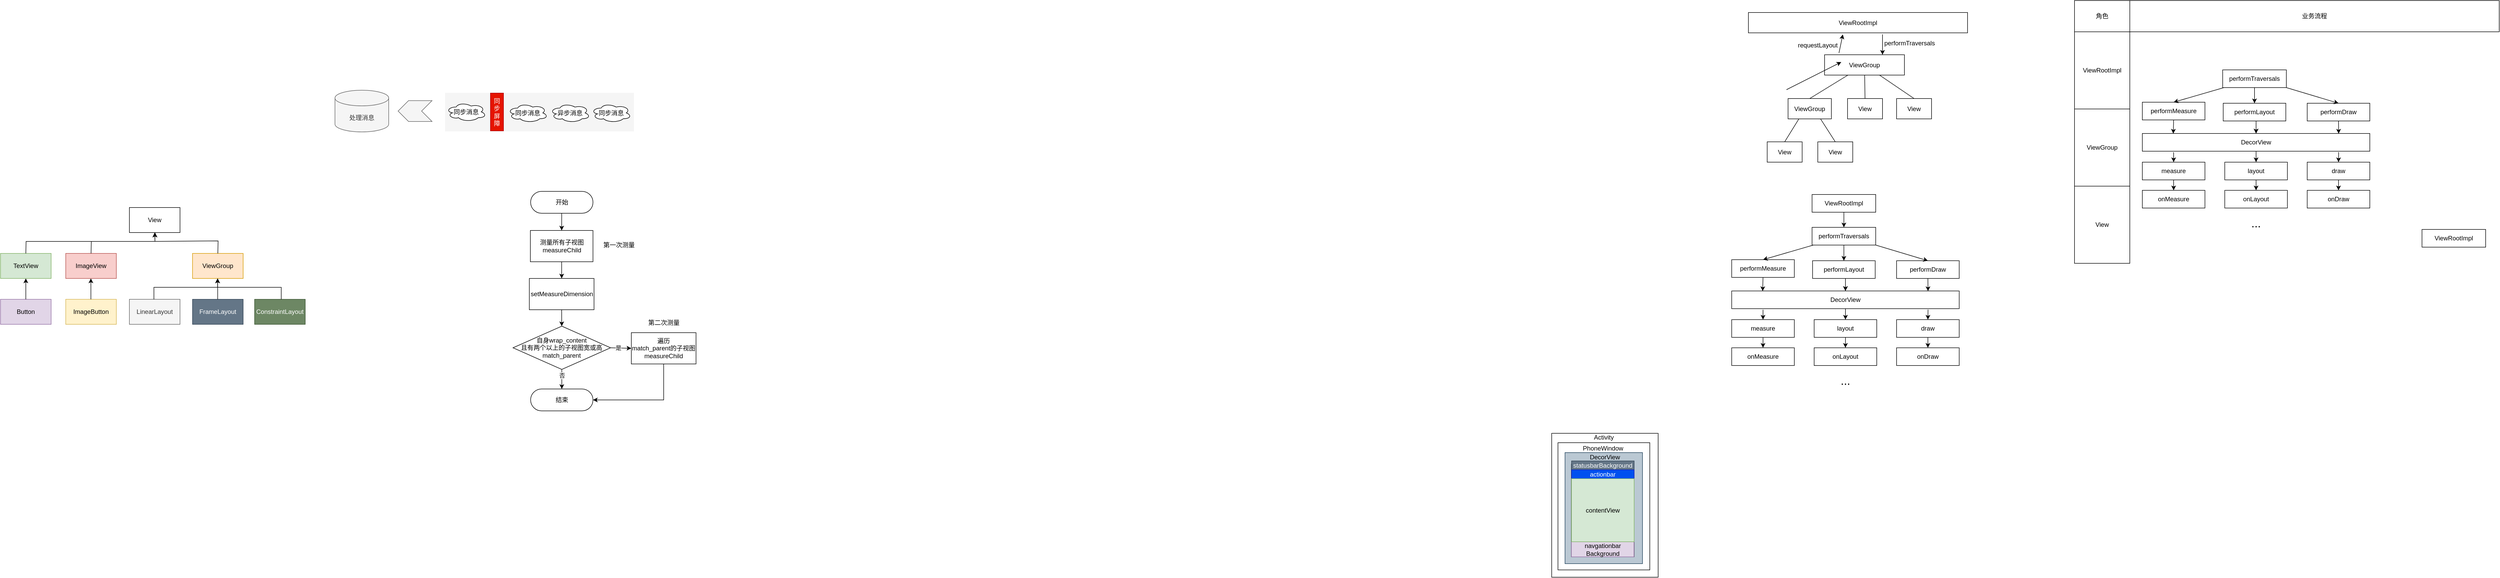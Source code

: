 <mxfile version="24.6.4" type="github">
  <diagram name="第 1 页" id="MxbAoeXQSdqOJM6nVgxZ">
    <mxGraphModel dx="4019" dy="441" grid="0" gridSize="10" guides="1" tooltips="1" connect="1" arrows="1" fold="1" page="0" pageScale="1" pageWidth="827" pageHeight="1169" math="0" shadow="0">
      <root>
        <mxCell id="0" />
        <mxCell id="1" parent="0" />
        <mxCell id="SJIEIkaiyb3l47pEYFMP-7" value="ViewGroup" style="rounded=0;whiteSpace=wrap;html=1;" parent="1" vertex="1">
          <mxGeometry x="412" y="433" width="153" height="39" as="geometry" />
        </mxCell>
        <mxCell id="SJIEIkaiyb3l47pEYFMP-8" value="ViewGroup" style="rounded=0;whiteSpace=wrap;html=1;" parent="1" vertex="1">
          <mxGeometry x="342" y="517" width="83" height="39" as="geometry" />
        </mxCell>
        <mxCell id="SJIEIkaiyb3l47pEYFMP-9" value="View" style="rounded=0;whiteSpace=wrap;html=1;" parent="1" vertex="1">
          <mxGeometry x="456" y="517" width="67" height="39" as="geometry" />
        </mxCell>
        <mxCell id="SJIEIkaiyb3l47pEYFMP-10" value="View" style="rounded=0;whiteSpace=wrap;html=1;" parent="1" vertex="1">
          <mxGeometry x="550" y="517" width="67" height="39" as="geometry" />
        </mxCell>
        <mxCell id="SJIEIkaiyb3l47pEYFMP-11" value="View" style="rounded=0;whiteSpace=wrap;html=1;" parent="1" vertex="1">
          <mxGeometry x="302" y="600" width="67" height="39" as="geometry" />
        </mxCell>
        <mxCell id="SJIEIkaiyb3l47pEYFMP-12" value="View" style="rounded=0;whiteSpace=wrap;html=1;" parent="1" vertex="1">
          <mxGeometry x="399" y="600" width="67" height="39" as="geometry" />
        </mxCell>
        <mxCell id="SJIEIkaiyb3l47pEYFMP-13" value="" style="endArrow=none;html=1;rounded=0;exitX=0.5;exitY=0;exitDx=0;exitDy=0;" parent="1" source="SJIEIkaiyb3l47pEYFMP-8" target="SJIEIkaiyb3l47pEYFMP-7" edge="1">
          <mxGeometry width="50" height="50" relative="1" as="geometry">
            <mxPoint x="455" y="534" as="sourcePoint" />
            <mxPoint x="505" y="475" as="targetPoint" />
          </mxGeometry>
        </mxCell>
        <mxCell id="SJIEIkaiyb3l47pEYFMP-14" value="" style="endArrow=none;html=1;rounded=0;exitX=0.5;exitY=0;exitDx=0;exitDy=0;" parent="1" source="SJIEIkaiyb3l47pEYFMP-9" target="SJIEIkaiyb3l47pEYFMP-7" edge="1">
          <mxGeometry width="50" height="50" relative="1" as="geometry">
            <mxPoint x="356" y="527" as="sourcePoint" />
            <mxPoint x="455" y="482" as="targetPoint" />
          </mxGeometry>
        </mxCell>
        <mxCell id="SJIEIkaiyb3l47pEYFMP-15" value="" style="endArrow=none;html=1;rounded=0;exitX=0.5;exitY=0;exitDx=0;exitDy=0;" parent="1" source="SJIEIkaiyb3l47pEYFMP-10" target="SJIEIkaiyb3l47pEYFMP-7" edge="1">
          <mxGeometry width="50" height="50" relative="1" as="geometry">
            <mxPoint x="366" y="537" as="sourcePoint" />
            <mxPoint x="465" y="492" as="targetPoint" />
          </mxGeometry>
        </mxCell>
        <mxCell id="SJIEIkaiyb3l47pEYFMP-16" value="" style="endArrow=none;html=1;rounded=0;exitX=0.5;exitY=0;exitDx=0;exitDy=0;entryX=0.25;entryY=1;entryDx=0;entryDy=0;" parent="1" source="SJIEIkaiyb3l47pEYFMP-11" target="SJIEIkaiyb3l47pEYFMP-8" edge="1">
          <mxGeometry width="50" height="50" relative="1" as="geometry">
            <mxPoint x="527" y="527" as="sourcePoint" />
            <mxPoint x="520" y="484" as="targetPoint" />
          </mxGeometry>
        </mxCell>
        <mxCell id="SJIEIkaiyb3l47pEYFMP-17" value="" style="endArrow=none;html=1;rounded=0;exitX=0.5;exitY=0;exitDx=0;exitDy=0;entryX=0.75;entryY=1;entryDx=0;entryDy=0;" parent="1" source="SJIEIkaiyb3l47pEYFMP-12" target="SJIEIkaiyb3l47pEYFMP-8" edge="1">
          <mxGeometry width="50" height="50" relative="1" as="geometry">
            <mxPoint x="537" y="537" as="sourcePoint" />
            <mxPoint x="530" y="494" as="targetPoint" />
          </mxGeometry>
        </mxCell>
        <mxCell id="SJIEIkaiyb3l47pEYFMP-19" value="ViewRootImpl" style="rounded=0;whiteSpace=wrap;html=1;" parent="1" vertex="1">
          <mxGeometry x="266" y="352" width="420" height="39" as="geometry" />
        </mxCell>
        <mxCell id="SJIEIkaiyb3l47pEYFMP-52" value="" style="edgeStyle=orthogonalEdgeStyle;rounded=0;orthogonalLoop=1;jettySize=auto;html=1;" parent="1" source="SJIEIkaiyb3l47pEYFMP-27" target="SJIEIkaiyb3l47pEYFMP-44" edge="1">
          <mxGeometry relative="1" as="geometry" />
        </mxCell>
        <mxCell id="SJIEIkaiyb3l47pEYFMP-27" value="performTraversals" style="rounded=0;whiteSpace=wrap;html=1;" parent="1" vertex="1">
          <mxGeometry x="388" y="764" width="122" height="34" as="geometry" />
        </mxCell>
        <mxCell id="SJIEIkaiyb3l47pEYFMP-28" value="performMeasure" style="rounded=0;whiteSpace=wrap;html=1;" parent="1" vertex="1">
          <mxGeometry x="234" y="826" width="120" height="34" as="geometry" />
        </mxCell>
        <mxCell id="SJIEIkaiyb3l47pEYFMP-30" value="measure" style="rounded=0;whiteSpace=wrap;html=1;" parent="1" vertex="1">
          <mxGeometry x="234" y="941" width="120" height="34" as="geometry" />
        </mxCell>
        <mxCell id="SJIEIkaiyb3l47pEYFMP-31" value="onMeasure" style="rounded=0;whiteSpace=wrap;html=1;" parent="1" vertex="1">
          <mxGeometry x="234" y="995" width="120" height="34" as="geometry" />
        </mxCell>
        <mxCell id="SJIEIkaiyb3l47pEYFMP-32" value="" style="endArrow=classic;html=1;rounded=0;entryX=0.5;entryY=0;entryDx=0;entryDy=0;" parent="1" source="SJIEIkaiyb3l47pEYFMP-27" target="SJIEIkaiyb3l47pEYFMP-28" edge="1">
          <mxGeometry width="50" height="50" relative="1" as="geometry">
            <mxPoint x="393" y="876" as="sourcePoint" />
            <mxPoint x="443" y="826" as="targetPoint" />
          </mxGeometry>
        </mxCell>
        <mxCell id="SJIEIkaiyb3l47pEYFMP-33" value="performLayout" style="rounded=0;whiteSpace=wrap;html=1;" parent="1" vertex="1">
          <mxGeometry x="389" y="828" width="120" height="34" as="geometry" />
        </mxCell>
        <mxCell id="SJIEIkaiyb3l47pEYFMP-34" value="layout" style="rounded=0;whiteSpace=wrap;html=1;" parent="1" vertex="1">
          <mxGeometry x="392" y="941" width="120" height="34" as="geometry" />
        </mxCell>
        <mxCell id="SJIEIkaiyb3l47pEYFMP-35" value="onLayout" style="rounded=0;whiteSpace=wrap;html=1;" parent="1" vertex="1">
          <mxGeometry x="392" y="995" width="120" height="34" as="geometry" />
        </mxCell>
        <mxCell id="SJIEIkaiyb3l47pEYFMP-36" value="performDraw" style="rounded=0;whiteSpace=wrap;html=1;" parent="1" vertex="1">
          <mxGeometry x="550" y="828" width="120" height="34" as="geometry" />
        </mxCell>
        <mxCell id="SJIEIkaiyb3l47pEYFMP-37" value="draw" style="rounded=0;whiteSpace=wrap;html=1;" parent="1" vertex="1">
          <mxGeometry x="550" y="941" width="120" height="34" as="geometry" />
        </mxCell>
        <mxCell id="SJIEIkaiyb3l47pEYFMP-38" value="onDraw" style="rounded=0;whiteSpace=wrap;html=1;" parent="1" vertex="1">
          <mxGeometry x="550" y="995" width="120" height="34" as="geometry" />
        </mxCell>
        <mxCell id="SJIEIkaiyb3l47pEYFMP-39" value="" style="endArrow=classic;html=1;rounded=0;exitX=0.5;exitY=1;exitDx=0;exitDy=0;" parent="1" source="SJIEIkaiyb3l47pEYFMP-30" target="SJIEIkaiyb3l47pEYFMP-31" edge="1">
          <mxGeometry width="50" height="50" relative="1" as="geometry">
            <mxPoint x="174" y="1131" as="sourcePoint" />
            <mxPoint x="224" y="1081" as="targetPoint" />
          </mxGeometry>
        </mxCell>
        <mxCell id="SJIEIkaiyb3l47pEYFMP-40" value="" style="endArrow=classic;html=1;rounded=0;exitX=0.5;exitY=1;exitDx=0;exitDy=0;entryX=0.5;entryY=0;entryDx=0;entryDy=0;" parent="1" source="SJIEIkaiyb3l47pEYFMP-34" target="SJIEIkaiyb3l47pEYFMP-35" edge="1">
          <mxGeometry width="50" height="50" relative="1" as="geometry">
            <mxPoint x="304" y="983" as="sourcePoint" />
            <mxPoint x="304" y="1015" as="targetPoint" />
          </mxGeometry>
        </mxCell>
        <mxCell id="SJIEIkaiyb3l47pEYFMP-41" value="" style="endArrow=classic;html=1;rounded=0;exitX=0.5;exitY=1;exitDx=0;exitDy=0;entryX=0.5;entryY=0;entryDx=0;entryDy=0;" parent="1" source="SJIEIkaiyb3l47pEYFMP-37" target="SJIEIkaiyb3l47pEYFMP-38" edge="1">
          <mxGeometry width="50" height="50" relative="1" as="geometry">
            <mxPoint x="314" y="993" as="sourcePoint" />
            <mxPoint x="314" y="1025" as="targetPoint" />
          </mxGeometry>
        </mxCell>
        <mxCell id="SJIEIkaiyb3l47pEYFMP-42" value="" style="endArrow=classic;html=1;rounded=0;exitX=0.5;exitY=1;exitDx=0;exitDy=0;entryX=0.5;entryY=0;entryDx=0;entryDy=0;" parent="1" source="SJIEIkaiyb3l47pEYFMP-27" target="SJIEIkaiyb3l47pEYFMP-33" edge="1">
          <mxGeometry width="50" height="50" relative="1" as="geometry">
            <mxPoint x="324" y="948" as="sourcePoint" />
            <mxPoint x="452" y="828" as="targetPoint" />
          </mxGeometry>
        </mxCell>
        <mxCell id="SJIEIkaiyb3l47pEYFMP-43" value="" style="endArrow=classic;html=1;rounded=0;exitX=1;exitY=1;exitDx=0;exitDy=0;entryX=0.5;entryY=0;entryDx=0;entryDy=0;" parent="1" source="SJIEIkaiyb3l47pEYFMP-27" target="SJIEIkaiyb3l47pEYFMP-36" edge="1">
          <mxGeometry width="50" height="50" relative="1" as="geometry">
            <mxPoint x="334" y="958" as="sourcePoint" />
            <mxPoint x="334" y="990" as="targetPoint" />
          </mxGeometry>
        </mxCell>
        <mxCell id="SJIEIkaiyb3l47pEYFMP-44" value="DecorView" style="rounded=0;whiteSpace=wrap;html=1;" parent="1" vertex="1">
          <mxGeometry x="234" y="886" width="436" height="34" as="geometry" />
        </mxCell>
        <mxCell id="SJIEIkaiyb3l47pEYFMP-45" value="" style="endArrow=classic;html=1;rounded=0;entryX=0.5;entryY=0;entryDx=0;entryDy=0;" parent="1" target="SJIEIkaiyb3l47pEYFMP-30" edge="1">
          <mxGeometry width="50" height="50" relative="1" as="geometry">
            <mxPoint x="294" y="922" as="sourcePoint" />
            <mxPoint x="304" y="827" as="targetPoint" />
          </mxGeometry>
        </mxCell>
        <mxCell id="SJIEIkaiyb3l47pEYFMP-46" value="" style="endArrow=classic;html=1;rounded=0;exitX=0.5;exitY=1;exitDx=0;exitDy=0;" parent="1" source="SJIEIkaiyb3l47pEYFMP-44" target="SJIEIkaiyb3l47pEYFMP-34" edge="1">
          <mxGeometry width="50" height="50" relative="1" as="geometry">
            <mxPoint x="462" y="791" as="sourcePoint" />
            <mxPoint x="462" y="829" as="targetPoint" />
          </mxGeometry>
        </mxCell>
        <mxCell id="SJIEIkaiyb3l47pEYFMP-47" value="" style="endArrow=classic;html=1;rounded=0;exitX=0.863;exitY=1.053;exitDx=0;exitDy=0;entryX=0.5;entryY=0;entryDx=0;entryDy=0;exitPerimeter=0;" parent="1" source="SJIEIkaiyb3l47pEYFMP-44" target="SJIEIkaiyb3l47pEYFMP-37" edge="1">
          <mxGeometry width="50" height="50" relative="1" as="geometry">
            <mxPoint x="472" y="801" as="sourcePoint" />
            <mxPoint x="472" y="839" as="targetPoint" />
          </mxGeometry>
        </mxCell>
        <mxCell id="SJIEIkaiyb3l47pEYFMP-48" value="" style="endArrow=classic;html=1;rounded=0;exitX=0.5;exitY=1;exitDx=0;exitDy=0;entryX=0.136;entryY=0.008;entryDx=0;entryDy=0;entryPerimeter=0;" parent="1" source="SJIEIkaiyb3l47pEYFMP-28" target="SJIEIkaiyb3l47pEYFMP-44" edge="1">
          <mxGeometry width="50" height="50" relative="1" as="geometry">
            <mxPoint x="393" y="895" as="sourcePoint" />
            <mxPoint x="294.604" y="893.932" as="targetPoint" />
          </mxGeometry>
        </mxCell>
        <mxCell id="SJIEIkaiyb3l47pEYFMP-49" value="" style="endArrow=classic;html=1;rounded=0;entryX=0.5;entryY=0;entryDx=0;entryDy=0;" parent="1" target="SJIEIkaiyb3l47pEYFMP-44" edge="1">
          <mxGeometry width="50" height="50" relative="1" as="geometry">
            <mxPoint x="452" y="862" as="sourcePoint" />
            <mxPoint x="452" y="893" as="targetPoint" />
          </mxGeometry>
        </mxCell>
        <mxCell id="SJIEIkaiyb3l47pEYFMP-50" value="" style="endArrow=classic;html=1;rounded=0;exitX=0.863;exitY=1.053;exitDx=0;exitDy=0;exitPerimeter=0;entryX=0.863;entryY=0.008;entryDx=0;entryDy=0;entryPerimeter=0;" parent="1" target="SJIEIkaiyb3l47pEYFMP-44" edge="1">
          <mxGeometry width="50" height="50" relative="1" as="geometry">
            <mxPoint x="610" y="862" as="sourcePoint" />
            <mxPoint x="610" y="895" as="targetPoint" />
          </mxGeometry>
        </mxCell>
        <mxCell id="SJIEIkaiyb3l47pEYFMP-51" value="ViewRootImpl" style="rounded=0;whiteSpace=wrap;html=1;" parent="1" vertex="1">
          <mxGeometry x="388" y="701" width="122" height="34" as="geometry" />
        </mxCell>
        <mxCell id="SJIEIkaiyb3l47pEYFMP-53" value="" style="endArrow=classic;html=1;rounded=0;entryX=0.5;entryY=0;entryDx=0;entryDy=0;" parent="1" target="SJIEIkaiyb3l47pEYFMP-27" edge="1">
          <mxGeometry width="50" height="50" relative="1" as="geometry">
            <mxPoint x="449" y="735" as="sourcePoint" />
            <mxPoint x="448.71" y="761" as="targetPoint" />
          </mxGeometry>
        </mxCell>
        <mxCell id="SJIEIkaiyb3l47pEYFMP-54" value="&lt;font style=&quot;font-size: 22px;&quot;&gt;...&lt;/font&gt;" style="text;strokeColor=none;align=center;fillColor=none;html=1;verticalAlign=middle;whiteSpace=wrap;rounded=0;" parent="1" vertex="1">
          <mxGeometry x="409" y="1039" width="86" height="40" as="geometry" />
        </mxCell>
        <mxCell id="SJIEIkaiyb3l47pEYFMP-57" value="" style="rounded=0;whiteSpace=wrap;html=1;" parent="1" vertex="1">
          <mxGeometry x="-111" y="1159" width="204" height="276" as="geometry" />
        </mxCell>
        <mxCell id="SJIEIkaiyb3l47pEYFMP-58" value="Activity" style="text;strokeColor=none;align=center;fillColor=none;html=1;verticalAlign=middle;whiteSpace=wrap;rounded=0;" parent="1" vertex="1">
          <mxGeometry x="-41" y="1152" width="60" height="30" as="geometry" />
        </mxCell>
        <mxCell id="SJIEIkaiyb3l47pEYFMP-55" value="" style="rounded=0;whiteSpace=wrap;html=1;" parent="1" vertex="1">
          <mxGeometry x="-99" y="1177" width="176" height="244" as="geometry" />
        </mxCell>
        <mxCell id="SJIEIkaiyb3l47pEYFMP-59" value="" style="rounded=0;whiteSpace=wrap;html=1;fillColor=#bac8d3;strokeColor=#23445d;" parent="1" vertex="1">
          <mxGeometry x="-85.5" y="1196" width="148.5" height="213" as="geometry" />
        </mxCell>
        <mxCell id="SJIEIkaiyb3l47pEYFMP-60" value="PhoneWindow" style="text;strokeColor=none;align=center;fillColor=none;html=1;verticalAlign=middle;whiteSpace=wrap;rounded=0;" parent="1" vertex="1">
          <mxGeometry x="-55.5" y="1177" width="84.5" height="22" as="geometry" />
        </mxCell>
        <mxCell id="SJIEIkaiyb3l47pEYFMP-61" value="DecorView" style="text;strokeColor=none;align=center;fillColor=none;html=1;verticalAlign=middle;whiteSpace=wrap;rounded=0;" parent="1" vertex="1">
          <mxGeometry x="-39" y="1196" width="60" height="18" as="geometry" />
        </mxCell>
        <mxCell id="SJIEIkaiyb3l47pEYFMP-62" value="" style="rounded=0;whiteSpace=wrap;html=1;" parent="1" vertex="1">
          <mxGeometry x="-73.25" y="1218" width="120.25" height="178" as="geometry" />
        </mxCell>
        <mxCell id="SJIEIkaiyb3l47pEYFMP-63" value="statusbarBackground" style="rounded=0;whiteSpace=wrap;html=1;fillColor=#647687;fontColor=#ffffff;strokeColor=#314354;" parent="1" vertex="1">
          <mxGeometry x="-73" y="1212" width="120" height="17" as="geometry" />
        </mxCell>
        <mxCell id="SJIEIkaiyb3l47pEYFMP-64" value="navgationbar&lt;br&gt;Background" style="rounded=0;whiteSpace=wrap;html=1;fillColor=#e1d5e7;strokeColor=#9673a6;" parent="1" vertex="1">
          <mxGeometry x="-73.25" y="1367" width="120" height="29" as="geometry" />
        </mxCell>
        <mxCell id="SJIEIkaiyb3l47pEYFMP-65" value="actionbar" style="rounded=0;whiteSpace=wrap;html=1;fillColor=#0050ef;fontColor=#ffffff;strokeColor=#001DBC;" parent="1" vertex="1">
          <mxGeometry x="-73" y="1229" width="120" height="17" as="geometry" />
        </mxCell>
        <mxCell id="SJIEIkaiyb3l47pEYFMP-66" value="contentView" style="rounded=0;whiteSpace=wrap;html=1;fillColor=#d5e8d4;strokeColor=#82b366;" parent="1" vertex="1">
          <mxGeometry x="-73" y="1246" width="120" height="121" as="geometry" />
        </mxCell>
        <mxCell id="SJIEIkaiyb3l47pEYFMP-68" value="" style="endArrow=none;html=1;rounded=0;verticalAlign=middle;endFill=0;startArrow=classic;startFill=1;" parent="1" edge="1">
          <mxGeometry width="50" height="50" relative="1" as="geometry">
            <mxPoint x="523" y="433" as="sourcePoint" />
            <mxPoint x="523" y="394" as="targetPoint" />
          </mxGeometry>
        </mxCell>
        <mxCell id="SJIEIkaiyb3l47pEYFMP-67" value="" style="endArrow=classic;html=1;rounded=0;" parent="1" edge="1">
          <mxGeometry width="50" height="50" relative="1" as="geometry">
            <mxPoint x="339" y="500" as="sourcePoint" />
            <mxPoint x="444" y="447" as="targetPoint" />
          </mxGeometry>
        </mxCell>
        <mxCell id="SJIEIkaiyb3l47pEYFMP-69" value="" style="endArrow=classic;html=1;rounded=0;exitX=0.18;exitY=-0.085;exitDx=0;exitDy=0;exitPerimeter=0;" parent="1" source="SJIEIkaiyb3l47pEYFMP-7" edge="1">
          <mxGeometry width="50" height="50" relative="1" as="geometry">
            <mxPoint x="446.54" y="431.685" as="sourcePoint" />
            <mxPoint x="447" y="394" as="targetPoint" />
          </mxGeometry>
        </mxCell>
        <mxCell id="SJIEIkaiyb3l47pEYFMP-71" value="performTraversals" style="text;strokeColor=none;align=center;fillColor=none;html=1;verticalAlign=middle;whiteSpace=wrap;rounded=0;" parent="1" vertex="1">
          <mxGeometry x="545" y="396" width="60" height="30" as="geometry" />
        </mxCell>
        <mxCell id="SJIEIkaiyb3l47pEYFMP-72" value="requestLayout" style="text;strokeColor=none;align=center;fillColor=none;html=1;verticalAlign=middle;whiteSpace=wrap;rounded=0;" parent="1" vertex="1">
          <mxGeometry x="369" y="400" width="60" height="30" as="geometry" />
        </mxCell>
        <mxCell id="SJIEIkaiyb3l47pEYFMP-74" value="角色" style="whiteSpace=wrap;html=1;" parent="1" vertex="1">
          <mxGeometry x="891" y="329" width="106" height="60" as="geometry" />
        </mxCell>
        <mxCell id="SJIEIkaiyb3l47pEYFMP-75" value="ViewRootImpl" style="whiteSpace=wrap;html=1;" parent="1" vertex="1">
          <mxGeometry x="891" y="389" width="106" height="148" as="geometry" />
        </mxCell>
        <mxCell id="SJIEIkaiyb3l47pEYFMP-76" value="ViewGroup" style="whiteSpace=wrap;html=1;" parent="1" vertex="1">
          <mxGeometry x="891" y="537" width="106" height="148" as="geometry" />
        </mxCell>
        <mxCell id="SJIEIkaiyb3l47pEYFMP-77" value="View" style="whiteSpace=wrap;html=1;" parent="1" vertex="1">
          <mxGeometry x="891" y="685" width="106" height="148" as="geometry" />
        </mxCell>
        <mxCell id="SJIEIkaiyb3l47pEYFMP-78" value="业务流程" style="whiteSpace=wrap;html=1;" parent="1" vertex="1">
          <mxGeometry x="997" y="329" width="708" height="60" as="geometry" />
        </mxCell>
        <mxCell id="SJIEIkaiyb3l47pEYFMP-81" value="" style="edgeStyle=orthogonalEdgeStyle;rounded=0;orthogonalLoop=1;jettySize=auto;html=1;" parent="1" source="SJIEIkaiyb3l47pEYFMP-82" target="SJIEIkaiyb3l47pEYFMP-98" edge="1">
          <mxGeometry relative="1" as="geometry" />
        </mxCell>
        <mxCell id="SJIEIkaiyb3l47pEYFMP-82" value="performTraversals" style="rounded=0;whiteSpace=wrap;html=1;" parent="1" vertex="1">
          <mxGeometry x="1175" y="462" width="122" height="34" as="geometry" />
        </mxCell>
        <mxCell id="SJIEIkaiyb3l47pEYFMP-83" value="performMeasure" style="rounded=0;whiteSpace=wrap;html=1;" parent="1" vertex="1">
          <mxGeometry x="1021" y="524" width="120" height="34" as="geometry" />
        </mxCell>
        <mxCell id="SJIEIkaiyb3l47pEYFMP-84" value="measure" style="rounded=0;whiteSpace=wrap;html=1;" parent="1" vertex="1">
          <mxGeometry x="1021" y="639" width="120" height="34" as="geometry" />
        </mxCell>
        <mxCell id="SJIEIkaiyb3l47pEYFMP-85" value="onMeasure" style="rounded=0;whiteSpace=wrap;html=1;" parent="1" vertex="1">
          <mxGeometry x="1021" y="693" width="120" height="34" as="geometry" />
        </mxCell>
        <mxCell id="SJIEIkaiyb3l47pEYFMP-86" value="" style="endArrow=classic;html=1;rounded=0;entryX=0.5;entryY=0;entryDx=0;entryDy=0;" parent="1" source="SJIEIkaiyb3l47pEYFMP-82" target="SJIEIkaiyb3l47pEYFMP-83" edge="1">
          <mxGeometry width="50" height="50" relative="1" as="geometry">
            <mxPoint x="1180" y="574" as="sourcePoint" />
            <mxPoint x="1230" y="524" as="targetPoint" />
          </mxGeometry>
        </mxCell>
        <mxCell id="SJIEIkaiyb3l47pEYFMP-87" value="performLayout" style="rounded=0;whiteSpace=wrap;html=1;" parent="1" vertex="1">
          <mxGeometry x="1176" y="526" width="120" height="34" as="geometry" />
        </mxCell>
        <mxCell id="SJIEIkaiyb3l47pEYFMP-88" value="layout" style="rounded=0;whiteSpace=wrap;html=1;" parent="1" vertex="1">
          <mxGeometry x="1179" y="639" width="120" height="34" as="geometry" />
        </mxCell>
        <mxCell id="SJIEIkaiyb3l47pEYFMP-89" value="onLayout" style="rounded=0;whiteSpace=wrap;html=1;" parent="1" vertex="1">
          <mxGeometry x="1179" y="693" width="120" height="34" as="geometry" />
        </mxCell>
        <mxCell id="SJIEIkaiyb3l47pEYFMP-90" value="performDraw" style="rounded=0;whiteSpace=wrap;html=1;" parent="1" vertex="1">
          <mxGeometry x="1337" y="526" width="120" height="34" as="geometry" />
        </mxCell>
        <mxCell id="SJIEIkaiyb3l47pEYFMP-91" value="draw" style="rounded=0;whiteSpace=wrap;html=1;" parent="1" vertex="1">
          <mxGeometry x="1337" y="639" width="120" height="34" as="geometry" />
        </mxCell>
        <mxCell id="SJIEIkaiyb3l47pEYFMP-92" value="onDraw" style="rounded=0;whiteSpace=wrap;html=1;" parent="1" vertex="1">
          <mxGeometry x="1337" y="693" width="120" height="34" as="geometry" />
        </mxCell>
        <mxCell id="SJIEIkaiyb3l47pEYFMP-93" value="" style="endArrow=classic;html=1;rounded=0;exitX=0.5;exitY=1;exitDx=0;exitDy=0;" parent="1" source="SJIEIkaiyb3l47pEYFMP-84" target="SJIEIkaiyb3l47pEYFMP-85" edge="1">
          <mxGeometry width="50" height="50" relative="1" as="geometry">
            <mxPoint x="961" y="829" as="sourcePoint" />
            <mxPoint x="1011" y="779" as="targetPoint" />
          </mxGeometry>
        </mxCell>
        <mxCell id="SJIEIkaiyb3l47pEYFMP-94" value="" style="endArrow=classic;html=1;rounded=0;exitX=0.5;exitY=1;exitDx=0;exitDy=0;entryX=0.5;entryY=0;entryDx=0;entryDy=0;" parent="1" source="SJIEIkaiyb3l47pEYFMP-88" target="SJIEIkaiyb3l47pEYFMP-89" edge="1">
          <mxGeometry width="50" height="50" relative="1" as="geometry">
            <mxPoint x="1091" y="681" as="sourcePoint" />
            <mxPoint x="1091" y="713" as="targetPoint" />
          </mxGeometry>
        </mxCell>
        <mxCell id="SJIEIkaiyb3l47pEYFMP-95" value="" style="endArrow=classic;html=1;rounded=0;exitX=0.5;exitY=1;exitDx=0;exitDy=0;entryX=0.5;entryY=0;entryDx=0;entryDy=0;" parent="1" source="SJIEIkaiyb3l47pEYFMP-91" target="SJIEIkaiyb3l47pEYFMP-92" edge="1">
          <mxGeometry width="50" height="50" relative="1" as="geometry">
            <mxPoint x="1101" y="691" as="sourcePoint" />
            <mxPoint x="1101" y="723" as="targetPoint" />
          </mxGeometry>
        </mxCell>
        <mxCell id="SJIEIkaiyb3l47pEYFMP-96" value="" style="endArrow=classic;html=1;rounded=0;exitX=0.5;exitY=1;exitDx=0;exitDy=0;entryX=0.5;entryY=0;entryDx=0;entryDy=0;" parent="1" source="SJIEIkaiyb3l47pEYFMP-82" target="SJIEIkaiyb3l47pEYFMP-87" edge="1">
          <mxGeometry width="50" height="50" relative="1" as="geometry">
            <mxPoint x="1111" y="646" as="sourcePoint" />
            <mxPoint x="1239" y="526" as="targetPoint" />
          </mxGeometry>
        </mxCell>
        <mxCell id="SJIEIkaiyb3l47pEYFMP-97" value="" style="endArrow=classic;html=1;rounded=0;exitX=1;exitY=1;exitDx=0;exitDy=0;entryX=0.5;entryY=0;entryDx=0;entryDy=0;" parent="1" source="SJIEIkaiyb3l47pEYFMP-82" target="SJIEIkaiyb3l47pEYFMP-90" edge="1">
          <mxGeometry width="50" height="50" relative="1" as="geometry">
            <mxPoint x="1121" y="656" as="sourcePoint" />
            <mxPoint x="1121" y="688" as="targetPoint" />
          </mxGeometry>
        </mxCell>
        <mxCell id="SJIEIkaiyb3l47pEYFMP-98" value="DecorView" style="rounded=0;whiteSpace=wrap;html=1;" parent="1" vertex="1">
          <mxGeometry x="1021" y="584" width="436" height="34" as="geometry" />
        </mxCell>
        <mxCell id="SJIEIkaiyb3l47pEYFMP-99" value="" style="endArrow=classic;html=1;rounded=0;entryX=0.5;entryY=0;entryDx=0;entryDy=0;" parent="1" target="SJIEIkaiyb3l47pEYFMP-84" edge="1">
          <mxGeometry width="50" height="50" relative="1" as="geometry">
            <mxPoint x="1081" y="620" as="sourcePoint" />
            <mxPoint x="1091" y="525" as="targetPoint" />
          </mxGeometry>
        </mxCell>
        <mxCell id="SJIEIkaiyb3l47pEYFMP-100" value="" style="endArrow=classic;html=1;rounded=0;exitX=0.5;exitY=1;exitDx=0;exitDy=0;" parent="1" source="SJIEIkaiyb3l47pEYFMP-98" target="SJIEIkaiyb3l47pEYFMP-88" edge="1">
          <mxGeometry width="50" height="50" relative="1" as="geometry">
            <mxPoint x="1249" y="489" as="sourcePoint" />
            <mxPoint x="1249" y="527" as="targetPoint" />
          </mxGeometry>
        </mxCell>
        <mxCell id="SJIEIkaiyb3l47pEYFMP-101" value="" style="endArrow=classic;html=1;rounded=0;exitX=0.863;exitY=1.053;exitDx=0;exitDy=0;entryX=0.5;entryY=0;entryDx=0;entryDy=0;exitPerimeter=0;" parent="1" source="SJIEIkaiyb3l47pEYFMP-98" target="SJIEIkaiyb3l47pEYFMP-91" edge="1">
          <mxGeometry width="50" height="50" relative="1" as="geometry">
            <mxPoint x="1259" y="499" as="sourcePoint" />
            <mxPoint x="1259" y="537" as="targetPoint" />
          </mxGeometry>
        </mxCell>
        <mxCell id="SJIEIkaiyb3l47pEYFMP-102" value="" style="endArrow=classic;html=1;rounded=0;exitX=0.5;exitY=1;exitDx=0;exitDy=0;entryX=0.136;entryY=0.008;entryDx=0;entryDy=0;entryPerimeter=0;" parent="1" source="SJIEIkaiyb3l47pEYFMP-83" target="SJIEIkaiyb3l47pEYFMP-98" edge="1">
          <mxGeometry width="50" height="50" relative="1" as="geometry">
            <mxPoint x="1180" y="593" as="sourcePoint" />
            <mxPoint x="1081.604" y="591.932" as="targetPoint" />
          </mxGeometry>
        </mxCell>
        <mxCell id="SJIEIkaiyb3l47pEYFMP-103" value="" style="endArrow=classic;html=1;rounded=0;entryX=0.5;entryY=0;entryDx=0;entryDy=0;" parent="1" target="SJIEIkaiyb3l47pEYFMP-98" edge="1">
          <mxGeometry width="50" height="50" relative="1" as="geometry">
            <mxPoint x="1239" y="560" as="sourcePoint" />
            <mxPoint x="1239" y="591" as="targetPoint" />
          </mxGeometry>
        </mxCell>
        <mxCell id="SJIEIkaiyb3l47pEYFMP-104" value="" style="endArrow=classic;html=1;rounded=0;exitX=0.863;exitY=1.053;exitDx=0;exitDy=0;exitPerimeter=0;entryX=0.863;entryY=0.008;entryDx=0;entryDy=0;entryPerimeter=0;" parent="1" target="SJIEIkaiyb3l47pEYFMP-98" edge="1">
          <mxGeometry width="50" height="50" relative="1" as="geometry">
            <mxPoint x="1397" y="560" as="sourcePoint" />
            <mxPoint x="1397" y="593" as="targetPoint" />
          </mxGeometry>
        </mxCell>
        <mxCell id="SJIEIkaiyb3l47pEYFMP-105" value="&lt;font style=&quot;font-size: 22px;&quot;&gt;...&lt;/font&gt;" style="text;strokeColor=none;align=center;fillColor=none;html=1;verticalAlign=middle;whiteSpace=wrap;rounded=0;" parent="1" vertex="1">
          <mxGeometry x="1196" y="737" width="86" height="40" as="geometry" />
        </mxCell>
        <mxCell id="SJIEIkaiyb3l47pEYFMP-106" value="ViewRootImpl" style="rounded=0;whiteSpace=wrap;html=1;" parent="1" vertex="1">
          <mxGeometry x="1557" y="768" width="122" height="34" as="geometry" />
        </mxCell>
        <mxCell id="0aIyr21o7QrM2Nei3XQY-1" value="处理消息" style="shape=cylinder3;whiteSpace=wrap;html=1;boundedLbl=1;backgroundOutline=1;size=15;fillColor=#f5f5f5;fontColor=#333333;strokeColor=#666666;" parent="1" vertex="1">
          <mxGeometry x="-2443" y="501" width="103" height="80" as="geometry" />
        </mxCell>
        <mxCell id="0aIyr21o7QrM2Nei3XQY-2" value="" style="shape=step;perimeter=stepPerimeter;whiteSpace=wrap;html=1;fixedSize=1;flipH=1;fillColor=#f5f5f5;fontColor=#333333;strokeColor=#666666;" parent="1" vertex="1">
          <mxGeometry x="-2322" y="521" width="65" height="40" as="geometry" />
        </mxCell>
        <mxCell id="0aIyr21o7QrM2Nei3XQY-3" value="" style="rounded=0;whiteSpace=wrap;html=1;fillColor=#f5f5f5;fontColor=#333333;strokeColor=none;" parent="1" vertex="1">
          <mxGeometry x="-2232" y="506" width="362" height="74" as="geometry" />
        </mxCell>
        <mxCell id="0aIyr21o7QrM2Nei3XQY-4" value="同步屏障" style="rounded=0;whiteSpace=wrap;html=1;fillColor=#e51400;fontColor=#ffffff;strokeColor=#B20000;" parent="1" vertex="1">
          <mxGeometry x="-2145" y="506.5" width="25" height="72.5" as="geometry" />
        </mxCell>
        <mxCell id="0aIyr21o7QrM2Nei3XQY-5" value="同步消息" style="ellipse;shape=cloud;whiteSpace=wrap;html=1;" parent="1" vertex="1">
          <mxGeometry x="-2230" y="524" width="77" height="37" as="geometry" />
        </mxCell>
        <mxCell id="0aIyr21o7QrM2Nei3XQY-6" value="同步消息" style="ellipse;shape=cloud;whiteSpace=wrap;html=1;" parent="1" vertex="1">
          <mxGeometry x="-2112" y="526" width="77" height="37" as="geometry" />
        </mxCell>
        <mxCell id="0aIyr21o7QrM2Nei3XQY-7" value="异步消息" style="ellipse;shape=cloud;whiteSpace=wrap;html=1;" parent="1" vertex="1">
          <mxGeometry x="-2031" y="526" width="77" height="37" as="geometry" />
        </mxCell>
        <mxCell id="0aIyr21o7QrM2Nei3XQY-8" value="同步消息" style="ellipse;shape=cloud;whiteSpace=wrap;html=1;" parent="1" vertex="1">
          <mxGeometry x="-1952" y="526" width="77" height="37" as="geometry" />
        </mxCell>
        <mxCell id="0aIyr21o7QrM2Nei3XQY-10" value="测量所有子视图&lt;div&gt;measureChild&lt;/div&gt;" style="rounded=0;whiteSpace=wrap;html=1;" parent="1" vertex="1">
          <mxGeometry x="-2068.5" y="770" width="120" height="60" as="geometry" />
        </mxCell>
        <mxCell id="0aIyr21o7QrM2Nei3XQY-11" value="setMeasureDimension" style="rounded=0;whiteSpace=wrap;html=1;" parent="1" vertex="1">
          <mxGeometry x="-2070.5" y="862" width="124" height="60" as="geometry" />
        </mxCell>
        <mxCell id="0aIyr21o7QrM2Nei3XQY-12" value="遍历&lt;div&gt;match_parent的子视图measureChild&lt;/div&gt;" style="rounded=0;whiteSpace=wrap;html=1;" parent="1" vertex="1">
          <mxGeometry x="-1875" y="966" width="124" height="60" as="geometry" />
        </mxCell>
        <mxCell id="0aIyr21o7QrM2Nei3XQY-13" value="自身wrap_content&lt;br&gt;且有两个以上的子视图宽或高match_parent" style="rhombus;whiteSpace=wrap;html=1;" parent="1" vertex="1">
          <mxGeometry x="-2101.75" y="953.5" width="187" height="83" as="geometry" />
        </mxCell>
        <mxCell id="0aIyr21o7QrM2Nei3XQY-14" value="" style="endArrow=classic;html=1;rounded=0;exitX=0.5;exitY=0;exitDx=0;exitDy=0;entryX=0.5;entryY=0;entryDx=0;entryDy=0;" parent="1" source="0aIyr21o7QrM2Nei3XQY-20" target="0aIyr21o7QrM2Nei3XQY-10" edge="1">
          <mxGeometry width="50" height="50" relative="1" as="geometry">
            <mxPoint x="-2391.5" y="1010" as="sourcePoint" />
            <mxPoint x="-2053" y="933" as="targetPoint" />
          </mxGeometry>
        </mxCell>
        <mxCell id="0aIyr21o7QrM2Nei3XQY-15" value="" style="endArrow=classic;html=1;rounded=0;exitX=0.5;exitY=1;exitDx=0;exitDy=0;entryX=0.5;entryY=0;entryDx=0;entryDy=0;" parent="1" source="0aIyr21o7QrM2Nei3XQY-10" target="0aIyr21o7QrM2Nei3XQY-11" edge="1">
          <mxGeometry width="50" height="50" relative="1" as="geometry">
            <mxPoint x="-2381" y="1020" as="sourcePoint" />
            <mxPoint x="-2381" y="974" as="targetPoint" />
          </mxGeometry>
        </mxCell>
        <mxCell id="0aIyr21o7QrM2Nei3XQY-16" value="" style="endArrow=classic;html=1;rounded=0;exitX=0.5;exitY=1;exitDx=0;exitDy=0;" parent="1" source="0aIyr21o7QrM2Nei3XQY-11" target="0aIyr21o7QrM2Nei3XQY-13" edge="1">
          <mxGeometry width="50" height="50" relative="1" as="geometry">
            <mxPoint x="-2371" y="1030" as="sourcePoint" />
            <mxPoint x="-2371" y="984" as="targetPoint" />
          </mxGeometry>
        </mxCell>
        <mxCell id="0aIyr21o7QrM2Nei3XQY-17" value="" style="endArrow=classic;html=1;rounded=0;exitX=1;exitY=0.5;exitDx=0;exitDy=0;entryX=0;entryY=0.5;entryDx=0;entryDy=0;" parent="1" source="0aIyr21o7QrM2Nei3XQY-13" target="0aIyr21o7QrM2Nei3XQY-12" edge="1">
          <mxGeometry width="50" height="50" relative="1" as="geometry">
            <mxPoint x="-2361" y="1129" as="sourcePoint" />
            <mxPoint x="-2361" y="1083" as="targetPoint" />
          </mxGeometry>
        </mxCell>
        <mxCell id="0aIyr21o7QrM2Nei3XQY-23" value="是" style="edgeLabel;html=1;align=center;verticalAlign=middle;resizable=0;points=[];" parent="0aIyr21o7QrM2Nei3XQY-17" vertex="1" connectable="0">
          <mxGeometry x="-0.291" y="1" relative="1" as="geometry">
            <mxPoint as="offset" />
          </mxGeometry>
        </mxCell>
        <mxCell id="0aIyr21o7QrM2Nei3XQY-20" value="开始" style="rounded=1;whiteSpace=wrap;html=1;arcSize=50;" parent="1" vertex="1">
          <mxGeometry x="-2068" y="695" width="119.5" height="42" as="geometry" />
        </mxCell>
        <mxCell id="0aIyr21o7QrM2Nei3XQY-21" value="结束" style="rounded=1;whiteSpace=wrap;html=1;arcSize=50;" parent="1" vertex="1">
          <mxGeometry x="-2068" y="1074" width="119.5" height="42" as="geometry" />
        </mxCell>
        <mxCell id="0aIyr21o7QrM2Nei3XQY-26" value="第一次测量" style="text;html=1;align=center;verticalAlign=middle;resizable=0;points=[];autosize=1;strokeColor=none;fillColor=none;" parent="1" vertex="1">
          <mxGeometry x="-1938" y="785" width="78" height="26" as="geometry" />
        </mxCell>
        <mxCell id="0aIyr21o7QrM2Nei3XQY-27" value="第二次测量" style="text;html=1;align=center;verticalAlign=middle;resizable=0;points=[];autosize=1;strokeColor=none;fillColor=none;" parent="1" vertex="1">
          <mxGeometry x="-1852" y="934" width="78" height="26" as="geometry" />
        </mxCell>
        <mxCell id="0aIyr21o7QrM2Nei3XQY-18" value="" style="endArrow=classic;html=1;rounded=0;exitX=0.5;exitY=1;exitDx=0;exitDy=0;entryX=0.5;entryY=0;entryDx=0;entryDy=0;" parent="1" source="0aIyr21o7QrM2Nei3XQY-13" target="0aIyr21o7QrM2Nei3XQY-21" edge="1">
          <mxGeometry width="50" height="50" relative="1" as="geometry">
            <mxPoint x="-2103" y="1072" as="sourcePoint" />
            <mxPoint x="-2010.5" y="1099" as="targetPoint" />
          </mxGeometry>
        </mxCell>
        <mxCell id="0aIyr21o7QrM2Nei3XQY-25" value="否" style="edgeLabel;html=1;align=center;verticalAlign=middle;resizable=0;points=[];" parent="0aIyr21o7QrM2Nei3XQY-18" vertex="1" connectable="0">
          <mxGeometry x="-0.398" relative="1" as="geometry">
            <mxPoint as="offset" />
          </mxGeometry>
        </mxCell>
        <mxCell id="0aIyr21o7QrM2Nei3XQY-29" value="" style="endArrow=classic;html=1;rounded=0;exitX=0.5;exitY=1;exitDx=0;exitDy=0;entryX=1;entryY=0.5;entryDx=0;entryDy=0;" parent="1" source="0aIyr21o7QrM2Nei3XQY-12" target="0aIyr21o7QrM2Nei3XQY-21" edge="1">
          <mxGeometry width="50" height="50" relative="1" as="geometry">
            <mxPoint x="-1879" y="1030" as="sourcePoint" />
            <mxPoint x="-1829" y="980" as="targetPoint" />
            <Array as="points">
              <mxPoint x="-1813" y="1095" />
            </Array>
          </mxGeometry>
        </mxCell>
        <mxCell id="n-z7lqICqQrSf6hr3UcJ-1" value="View" style="rounded=0;whiteSpace=wrap;html=1;" vertex="1" parent="1">
          <mxGeometry x="-2837" y="726" width="97" height="48" as="geometry" />
        </mxCell>
        <mxCell id="n-z7lqICqQrSf6hr3UcJ-2" value="TextView" style="rounded=0;whiteSpace=wrap;html=1;fillColor=#d5e8d4;strokeColor=#82b366;" vertex="1" parent="1">
          <mxGeometry x="-3084" y="814" width="97" height="48" as="geometry" />
        </mxCell>
        <mxCell id="n-z7lqICqQrSf6hr3UcJ-3" value="ImageView" style="rounded=0;whiteSpace=wrap;html=1;fillColor=#f8cecc;strokeColor=#b85450;" vertex="1" parent="1">
          <mxGeometry x="-2959" y="814" width="97" height="48" as="geometry" />
        </mxCell>
        <mxCell id="n-z7lqICqQrSf6hr3UcJ-4" value="ViewGroup" style="rounded=0;whiteSpace=wrap;html=1;fillColor=#ffe6cc;strokeColor=#d79b00;" vertex="1" parent="1">
          <mxGeometry x="-2716" y="814" width="97" height="48" as="geometry" />
        </mxCell>
        <mxCell id="n-z7lqICqQrSf6hr3UcJ-5" value="Button" style="rounded=0;whiteSpace=wrap;html=1;fillColor=#e1d5e7;strokeColor=#9673a6;" vertex="1" parent="1">
          <mxGeometry x="-3084" y="902" width="97" height="48" as="geometry" />
        </mxCell>
        <mxCell id="n-z7lqICqQrSf6hr3UcJ-6" value="ImageButton" style="rounded=0;whiteSpace=wrap;html=1;fillColor=#fff2cc;strokeColor=#d6b656;" vertex="1" parent="1">
          <mxGeometry x="-2959" y="902" width="97" height="48" as="geometry" />
        </mxCell>
        <mxCell id="n-z7lqICqQrSf6hr3UcJ-7" value="LinearLayout" style="rounded=0;whiteSpace=wrap;html=1;fillColor=#f5f5f5;strokeColor=#666666;fontColor=#333333;" vertex="1" parent="1">
          <mxGeometry x="-2837" y="902" width="97" height="48" as="geometry" />
        </mxCell>
        <mxCell id="n-z7lqICqQrSf6hr3UcJ-8" value="FrameLayout" style="rounded=0;whiteSpace=wrap;html=1;fillColor=#647687;strokeColor=#314354;fontColor=#ffffff;" vertex="1" parent="1">
          <mxGeometry x="-2716" y="902" width="97" height="48" as="geometry" />
        </mxCell>
        <mxCell id="n-z7lqICqQrSf6hr3UcJ-9" value="ConstraintLayout" style="rounded=0;whiteSpace=wrap;html=1;fillColor=#6d8764;strokeColor=#3A5431;fontColor=#ffffff;" vertex="1" parent="1">
          <mxGeometry x="-2597" y="902" width="97" height="48" as="geometry" />
        </mxCell>
        <mxCell id="n-z7lqICqQrSf6hr3UcJ-10" value="" style="endArrow=classic;html=1;rounded=0;exitX=0.5;exitY=0;exitDx=0;exitDy=0;entryX=0.5;entryY=1;entryDx=0;entryDy=0;" edge="1" parent="1" source="n-z7lqICqQrSf6hr3UcJ-2" target="n-z7lqICqQrSf6hr3UcJ-1">
          <mxGeometry width="50" height="50" relative="1" as="geometry">
            <mxPoint x="-2687" y="876" as="sourcePoint" />
            <mxPoint x="-2637" y="826" as="targetPoint" />
            <Array as="points">
              <mxPoint x="-3035" y="791" />
              <mxPoint x="-2788" y="791" />
            </Array>
          </mxGeometry>
        </mxCell>
        <mxCell id="n-z7lqICqQrSf6hr3UcJ-11" value="" style="endArrow=classic;html=1;rounded=0;exitX=0.5;exitY=0;exitDx=0;exitDy=0;entryX=0.5;entryY=1;entryDx=0;entryDy=0;" edge="1" parent="1" source="n-z7lqICqQrSf6hr3UcJ-4">
          <mxGeometry width="50" height="50" relative="1" as="geometry">
            <mxPoint x="-3035" y="814" as="sourcePoint" />
            <mxPoint x="-2788" y="774" as="targetPoint" />
            <Array as="points">
              <mxPoint x="-2667" y="790" />
              <mxPoint x="-2788" y="791" />
            </Array>
          </mxGeometry>
        </mxCell>
        <mxCell id="n-z7lqICqQrSf6hr3UcJ-12" value="" style="endArrow=classic;html=1;rounded=0;exitX=0.5;exitY=0;exitDx=0;exitDy=0;entryX=0.5;entryY=1;entryDx=0;entryDy=0;" edge="1" parent="1" source="n-z7lqICqQrSf6hr3UcJ-3">
          <mxGeometry width="50" height="50" relative="1" as="geometry">
            <mxPoint x="-3035" y="814" as="sourcePoint" />
            <mxPoint x="-2788" y="774" as="targetPoint" />
            <Array as="points">
              <mxPoint x="-2910" y="791" />
              <mxPoint x="-2788" y="791" />
            </Array>
          </mxGeometry>
        </mxCell>
        <mxCell id="n-z7lqICqQrSf6hr3UcJ-13" value="" style="endArrow=classic;html=1;rounded=0;entryX=0.5;entryY=1;entryDx=0;entryDy=0;exitX=0.5;exitY=0;exitDx=0;exitDy=0;" edge="1" parent="1" source="n-z7lqICqQrSf6hr3UcJ-5" target="n-z7lqICqQrSf6hr3UcJ-2">
          <mxGeometry width="50" height="50" relative="1" as="geometry">
            <mxPoint x="-2824" y="873" as="sourcePoint" />
            <mxPoint x="-2774" y="823" as="targetPoint" />
          </mxGeometry>
        </mxCell>
        <mxCell id="n-z7lqICqQrSf6hr3UcJ-14" value="" style="endArrow=classic;html=1;rounded=0;entryX=0.5;entryY=1;entryDx=0;entryDy=0;exitX=0.5;exitY=0;exitDx=0;exitDy=0;" edge="1" parent="1">
          <mxGeometry width="50" height="50" relative="1" as="geometry">
            <mxPoint x="-2910.79" y="902" as="sourcePoint" />
            <mxPoint x="-2910.79" y="862" as="targetPoint" />
          </mxGeometry>
        </mxCell>
        <mxCell id="n-z7lqICqQrSf6hr3UcJ-15" value="" style="endArrow=classic;html=1;rounded=0;exitX=0.5;exitY=0;exitDx=0;exitDy=0;entryX=0.5;entryY=1;entryDx=0;entryDy=0;" edge="1" parent="1">
          <mxGeometry width="50" height="50" relative="1" as="geometry">
            <mxPoint x="-2790" y="902" as="sourcePoint" />
            <mxPoint x="-2668" y="862" as="targetPoint" />
            <Array as="points">
              <mxPoint x="-2790" y="879" />
              <mxPoint x="-2668" y="879" />
            </Array>
          </mxGeometry>
        </mxCell>
        <mxCell id="n-z7lqICqQrSf6hr3UcJ-16" value="" style="endArrow=classic;html=1;rounded=0;entryX=0.5;entryY=1;entryDx=0;entryDy=0;exitX=0.5;exitY=0;exitDx=0;exitDy=0;" edge="1" parent="1">
          <mxGeometry width="50" height="50" relative="1" as="geometry">
            <mxPoint x="-2667.79" y="902" as="sourcePoint" />
            <mxPoint x="-2667.79" y="862" as="targetPoint" />
          </mxGeometry>
        </mxCell>
        <mxCell id="n-z7lqICqQrSf6hr3UcJ-17" value="" style="endArrow=classic;html=1;rounded=0;exitX=0.5;exitY=0;exitDx=0;exitDy=0;entryX=0.5;entryY=1;entryDx=0;entryDy=0;" edge="1" parent="1">
          <mxGeometry width="50" height="50" relative="1" as="geometry">
            <mxPoint x="-2546" y="902" as="sourcePoint" />
            <mxPoint x="-2668" y="862" as="targetPoint" />
            <Array as="points">
              <mxPoint x="-2546" y="879" />
              <mxPoint x="-2668" y="879" />
            </Array>
          </mxGeometry>
        </mxCell>
      </root>
    </mxGraphModel>
  </diagram>
</mxfile>
